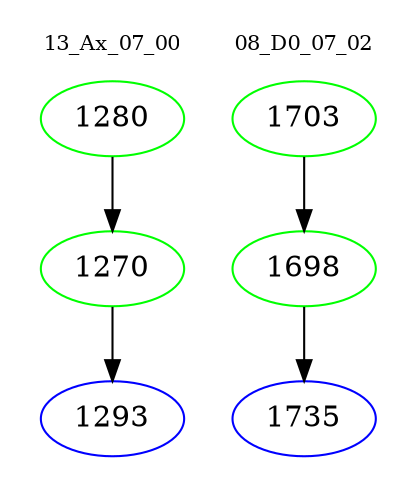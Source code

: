 digraph{
subgraph cluster_0 {
color = white
label = "13_Ax_07_00";
fontsize=10;
T0_1280 [label="1280", color="green"]
T0_1280 -> T0_1270 [color="black"]
T0_1270 [label="1270", color="green"]
T0_1270 -> T0_1293 [color="black"]
T0_1293 [label="1293", color="blue"]
}
subgraph cluster_1 {
color = white
label = "08_D0_07_02";
fontsize=10;
T1_1703 [label="1703", color="green"]
T1_1703 -> T1_1698 [color="black"]
T1_1698 [label="1698", color="green"]
T1_1698 -> T1_1735 [color="black"]
T1_1735 [label="1735", color="blue"]
}
}
